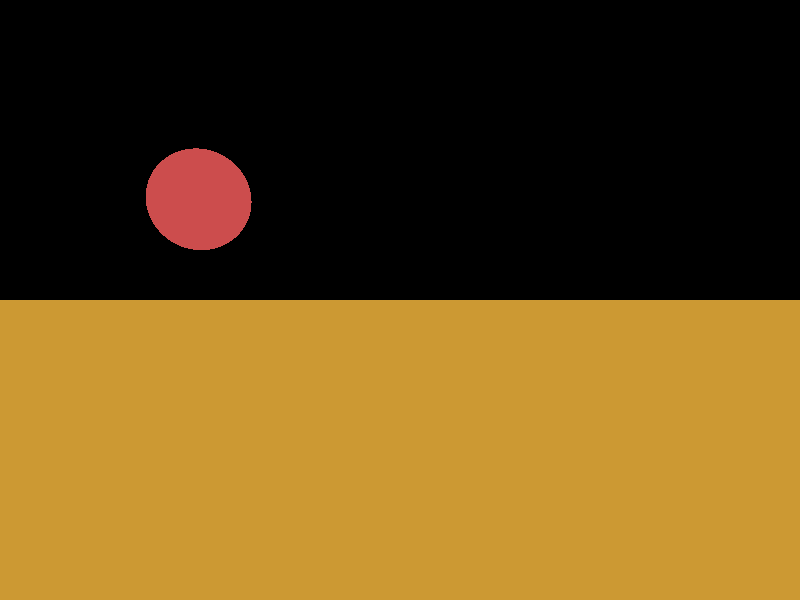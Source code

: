 camera {
  location  <0, 0, 5>
  up        <0,  1,  0>
  right     <1.33333, 0,  0>
  look_at   <0, 0, 0>
}



sphere { <2, 1, -1>, 0.5 
  pigment { color rgb <0.8, 0.3, 0.3>}
}

plane {<0, 1, 0>, -2.5
      pigment {color rgb <0.8, 0.6, 0.2>}
}